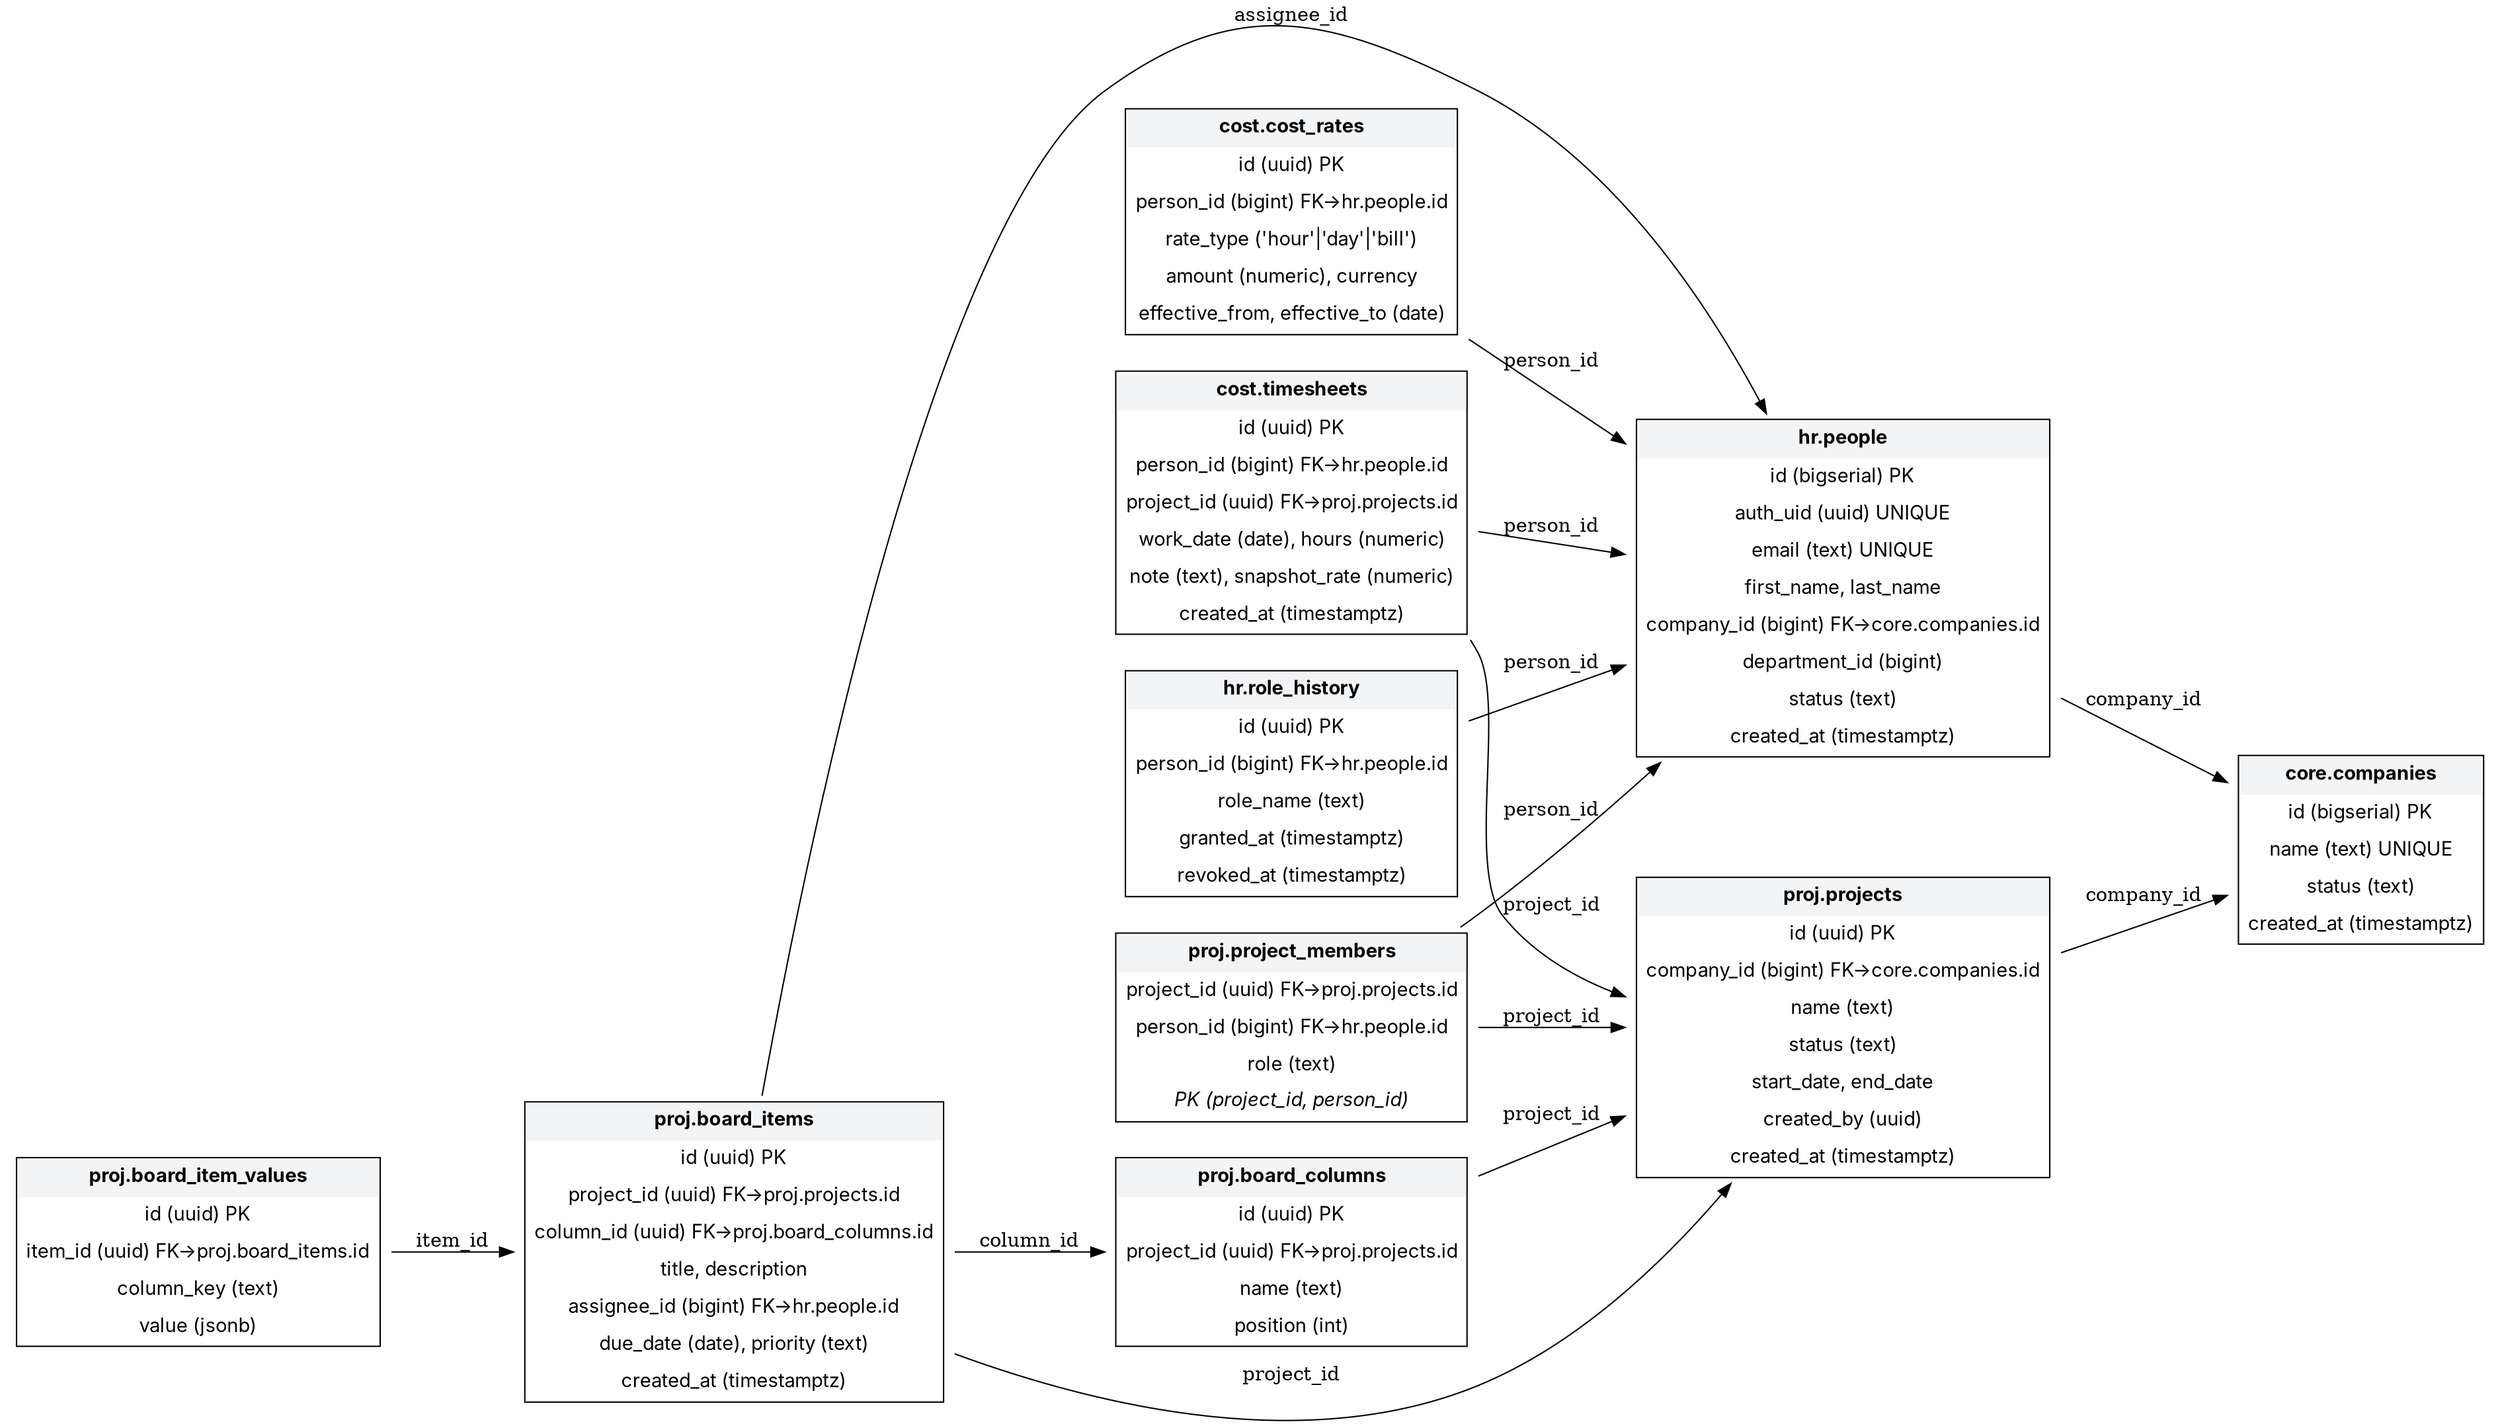 
digraph ERD {
  rankdir=LR;
  node [shape=plaintext, fontname="Inter"];
  edge [color="#777"];

  // Table helper as HTML-like labels
  core_companies [label=<
    <table border="1" cellborder="0" cellspacing="0" cellpadding="6">
      <tr><td bgcolor="#f3f4f6"><b>core.companies</b></td></tr>
      <tr><td>id (bigserial) PK</td></tr>
      <tr><td>name (text) UNIQUE</td></tr>
      <tr><td>status (text)</td></tr>
      <tr><td>created_at (timestamptz)</td></tr>
    </table>
  >];

  hr_people [label=<
    <table border="1" cellborder="0" cellspacing="0" cellpadding="6">
      <tr><td bgcolor="#f3f4f6"><b>hr.people</b></td></tr>
      <tr><td>id (bigserial) PK</td></tr>
      <tr><td>auth_uid (uuid) UNIQUE</td></tr>
      <tr><td>email (text) UNIQUE</td></tr>
      <tr><td>first_name, last_name</td></tr>
      <tr><td>company_id (bigint) FK→core.companies.id</td></tr>
      <tr><td>department_id (bigint)</td></tr>
      <tr><td>status (text)</td></tr>
      <tr><td>created_at (timestamptz)</td></tr>
    </table>
  >];

  hr_role_history [label=<
    <table border="1" cellborder="0" cellspacing="0" cellpadding="6">
      <tr><td bgcolor="#f3f4f6"><b>hr.role_history</b></td></tr>
      <tr><td>id (uuid) PK</td></tr>
      <tr><td>person_id (bigint) FK→hr.people.id</td></tr>
      <tr><td>role_name (text)</td></tr>
      <tr><td>granted_at (timestamptz)</td></tr>
      <tr><td>revoked_at (timestamptz)</td></tr>
    </table>
  >];

  proj_projects [label=<
    <table border="1" cellborder="0" cellspacing="0" cellpadding="6">
      <tr><td bgcolor="#f3f4f6"><b>proj.projects</b></td></tr>
      <tr><td>id (uuid) PK</td></tr>
      <tr><td>company_id (bigint) FK→core.companies.id</td></tr>
      <tr><td>name (text)</td></tr>
      <tr><td>status (text)</td></tr>
      <tr><td>start_date, end_date</td></tr>
      <tr><td>created_by (uuid)</td></tr>
      <tr><td>created_at (timestamptz)</td></tr>
    </table>
  >];

  proj_project_members [label=<
    <table border="1" cellborder="0" cellspacing="0" cellpadding="6">
      <tr><td bgcolor="#f3f4f6"><b>proj.project_members</b></td></tr>
      <tr><td>project_id (uuid) FK→proj.projects.id</td></tr>
      <tr><td>person_id (bigint) FK→hr.people.id</td></tr>
      <tr><td>role (text)</td></tr>
      <tr><td><i>PK (project_id, person_id)</i></td></tr>
    </table>
  >];

  proj_board_columns [label=<
    <table border="1" cellborder="0" cellspacing="0" cellpadding="6">
      <tr><td bgcolor="#f3f4f6"><b>proj.board_columns</b></td></tr>
      <tr><td>id (uuid) PK</td></tr>
      <tr><td>project_id (uuid) FK→proj.projects.id</td></tr>
      <tr><td>name (text)</td></tr>
      <tr><td>position (int)</td></tr>
    </table>
  >];

  proj_board_items [label=<
    <table border="1" cellborder="0" cellspacing="0" cellpadding="6">
      <tr><td bgcolor="#f3f4f6"><b>proj.board_items</b></td></tr>
      <tr><td>id (uuid) PK</td></tr>
      <tr><td>project_id (uuid) FK→proj.projects.id</td></tr>
      <tr><td>column_id (uuid) FK→proj.board_columns.id</td></tr>
      <tr><td>title, description</td></tr>
      <tr><td>assignee_id (bigint) FK→hr.people.id</td></tr>
      <tr><td>due_date (date), priority (text)</td></tr>
      <tr><td>created_at (timestamptz)</td></tr>
    </table>
  >];

  proj_board_item_values [label=<
    <table border="1" cellborder="0" cellspacing="0" cellpadding="6">
      <tr><td bgcolor="#f3f4f6"><b>proj.board_item_values</b></td></tr>
      <tr><td>id (uuid) PK</td></tr>
      <tr><td>item_id (uuid) FK→proj.board_items.id</td></tr>
      <tr><td>column_key (text)</td></tr>
      <tr><td>value (jsonb)</td></tr>
    </table>
  >];

  cost_cost_rates [label=<
    <table border="1" cellborder="0" cellspacing="0" cellpadding="6">
      <tr><td bgcolor="#f3f4f6"><b>cost.cost_rates</b></td></tr>
      <tr><td>id (uuid) PK</td></tr>
      <tr><td>person_id (bigint) FK→hr.people.id</td></tr>
      <tr><td>rate_type ('hour'|'day'|'bill')</td></tr>
      <tr><td>amount (numeric), currency</td></tr>
      <tr><td>effective_from, effective_to (date)</td></tr>
    </table>
  >];

  cost_timesheets [label=<
    <table border="1" cellborder="0" cellspacing="0" cellpadding="6">
      <tr><td bgcolor="#f3f4f6"><b>cost.timesheets</b></td></tr>
      <tr><td>id (uuid) PK</td></tr>
      <tr><td>person_id (bigint) FK→hr.people.id</td></tr>
      <tr><td>project_id (uuid) FK→proj.projects.id</td></tr>
      <tr><td>work_date (date), hours (numeric)</td></tr>
      <tr><td>note (text), snapshot_rate (numeric)</td></tr>
      <tr><td>created_at (timestamptz)</td></tr>
    </table>
  >];

  // Edges (relationships)
  hr_people -> core_companies [label="company_id"];
  hr_role_history -> hr_people [label="person_id"];
  proj_projects -> core_companies [label="company_id"];
  proj_project_members -> proj_projects [label="project_id"];
  proj_project_members -> hr_people [label="person_id"];
  proj_board_columns -> proj_projects [label="project_id"];
  proj_board_items -> proj_projects [label="project_id"];
  proj_board_items -> proj_board_columns [label="column_id"];
  proj_board_items -> hr_people [label="assignee_id"];
  proj_board_item_values -> proj_board_items [label="item_id"];
  cost_cost_rates -> hr_people [label="person_id"];
  cost_timesheets -> hr_people [label="person_id"];
  cost_timesheets -> proj_projects [label="project_id"];
}
